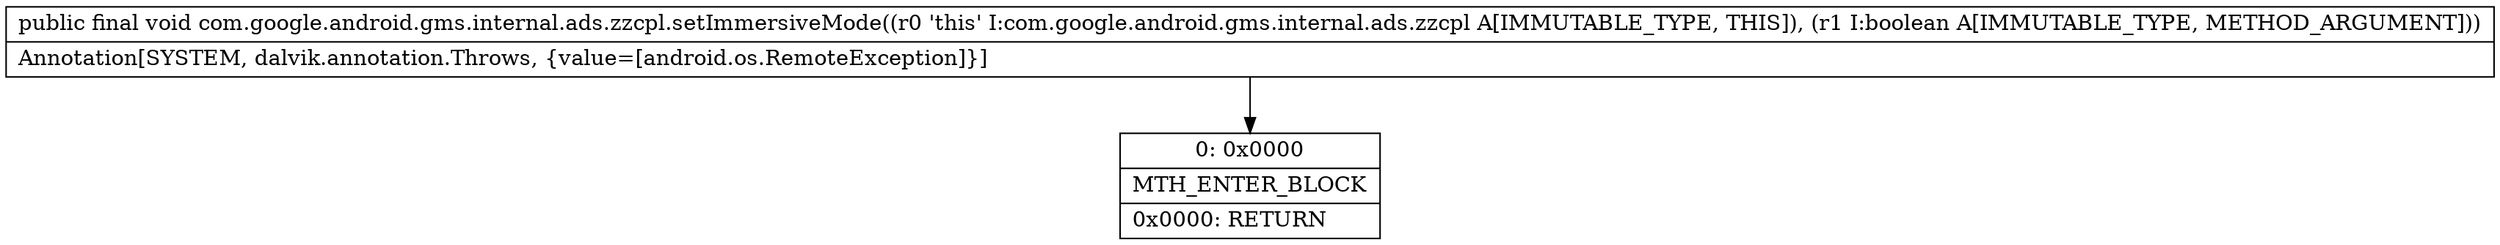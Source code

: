 digraph "CFG forcom.google.android.gms.internal.ads.zzcpl.setImmersiveMode(Z)V" {
Node_0 [shape=record,label="{0\:\ 0x0000|MTH_ENTER_BLOCK\l|0x0000: RETURN   \l}"];
MethodNode[shape=record,label="{public final void com.google.android.gms.internal.ads.zzcpl.setImmersiveMode((r0 'this' I:com.google.android.gms.internal.ads.zzcpl A[IMMUTABLE_TYPE, THIS]), (r1 I:boolean A[IMMUTABLE_TYPE, METHOD_ARGUMENT]))  | Annotation[SYSTEM, dalvik.annotation.Throws, \{value=[android.os.RemoteException]\}]\l}"];
MethodNode -> Node_0;
}

